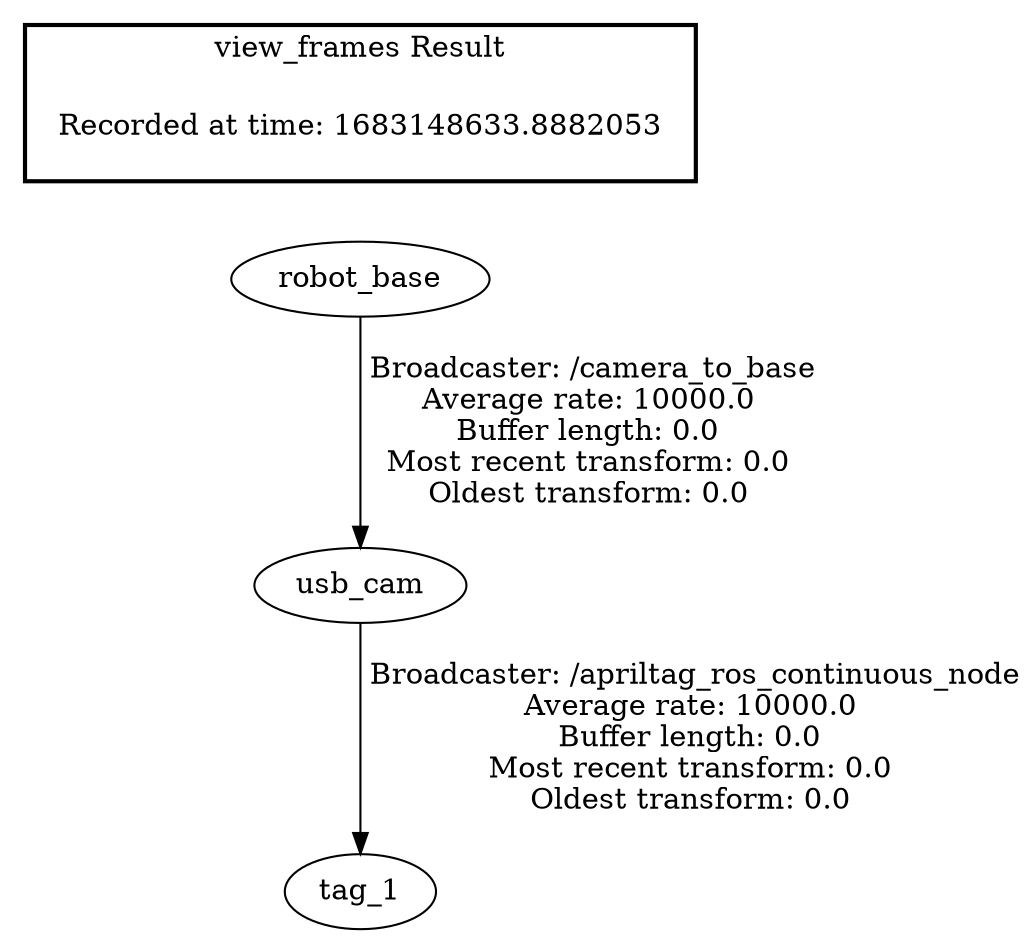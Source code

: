 digraph G {
"usb_cam" -> "tag_1"[label=" Broadcaster: /apriltag_ros_continuous_node\nAverage rate: 10000.0\nBuffer length: 0.0\nMost recent transform: 0.0\nOldest transform: 0.0\n"];
"robot_base" -> "usb_cam"[label=" Broadcaster: /camera_to_base\nAverage rate: 10000.0\nBuffer length: 0.0\nMost recent transform: 0.0\nOldest transform: 0.0\n"];
edge [style=invis];
 subgraph cluster_legend { style=bold; color=black; label ="view_frames Result";
"Recorded at time: 1683148633.8882053"[ shape=plaintext ] ;
}->"robot_base";
}